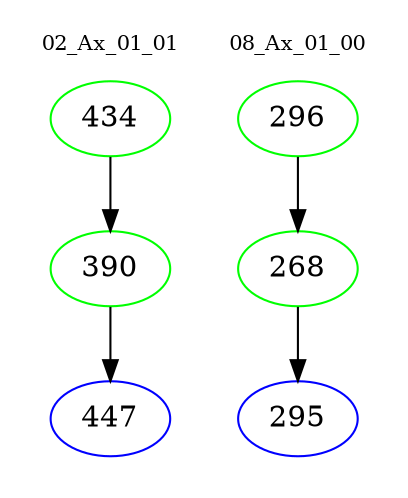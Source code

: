 digraph{
subgraph cluster_0 {
color = white
label = "02_Ax_01_01";
fontsize=10;
T0_434 [label="434", color="green"]
T0_434 -> T0_390 [color="black"]
T0_390 [label="390", color="green"]
T0_390 -> T0_447 [color="black"]
T0_447 [label="447", color="blue"]
}
subgraph cluster_1 {
color = white
label = "08_Ax_01_00";
fontsize=10;
T1_296 [label="296", color="green"]
T1_296 -> T1_268 [color="black"]
T1_268 [label="268", color="green"]
T1_268 -> T1_295 [color="black"]
T1_295 [label="295", color="blue"]
}
}

